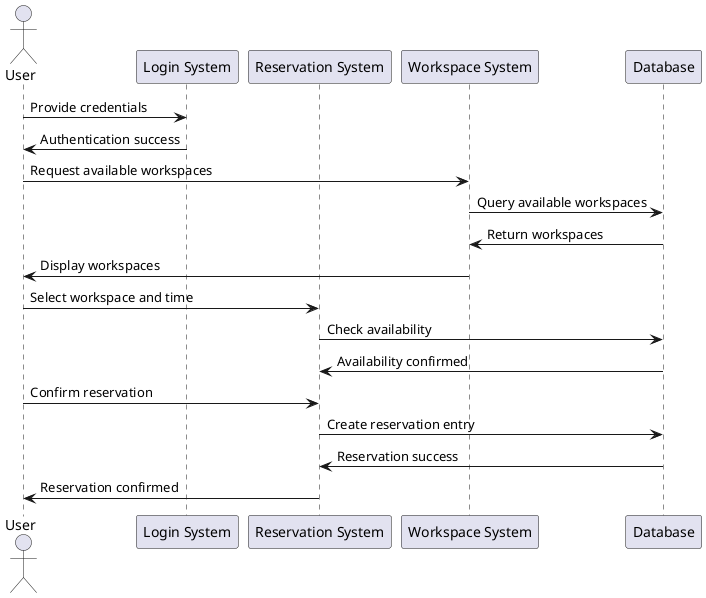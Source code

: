 @startuml
actor User
participant "Login System" as Login
participant "Reservation System" as Reservation
participant "Workspace System" as Workspace
participant "Database" as DB

User -> Login: Provide credentials
Login -> User: Authentication success

User -> Workspace: Request available workspaces
Workspace -> DB: Query available workspaces
DB -> Workspace: Return workspaces
Workspace -> User: Display workspaces

User -> Reservation: Select workspace and time
Reservation -> DB: Check availability
DB -> Reservation: Availability confirmed

User -> Reservation: Confirm reservation
Reservation -> DB: Create reservation entry
DB -> Reservation: Reservation success
Reservation -> User: Reservation confirmed

@enduml
